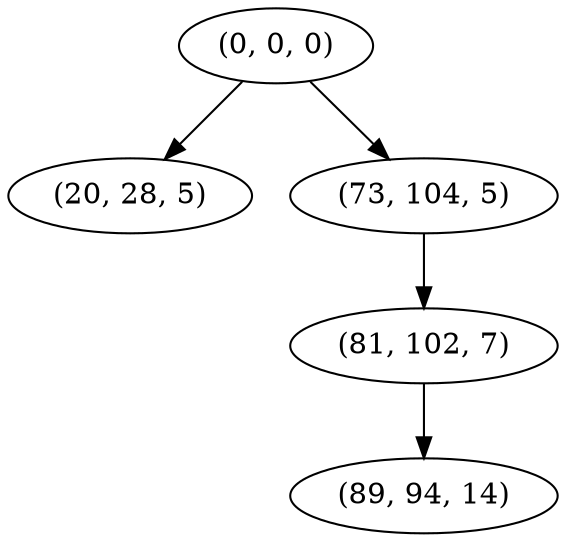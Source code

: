 digraph tree {
    "(0, 0, 0)";
    "(20, 28, 5)";
    "(73, 104, 5)";
    "(81, 102, 7)";
    "(89, 94, 14)";
    "(0, 0, 0)" -> "(20, 28, 5)";
    "(0, 0, 0)" -> "(73, 104, 5)";
    "(73, 104, 5)" -> "(81, 102, 7)";
    "(81, 102, 7)" -> "(89, 94, 14)";
}
